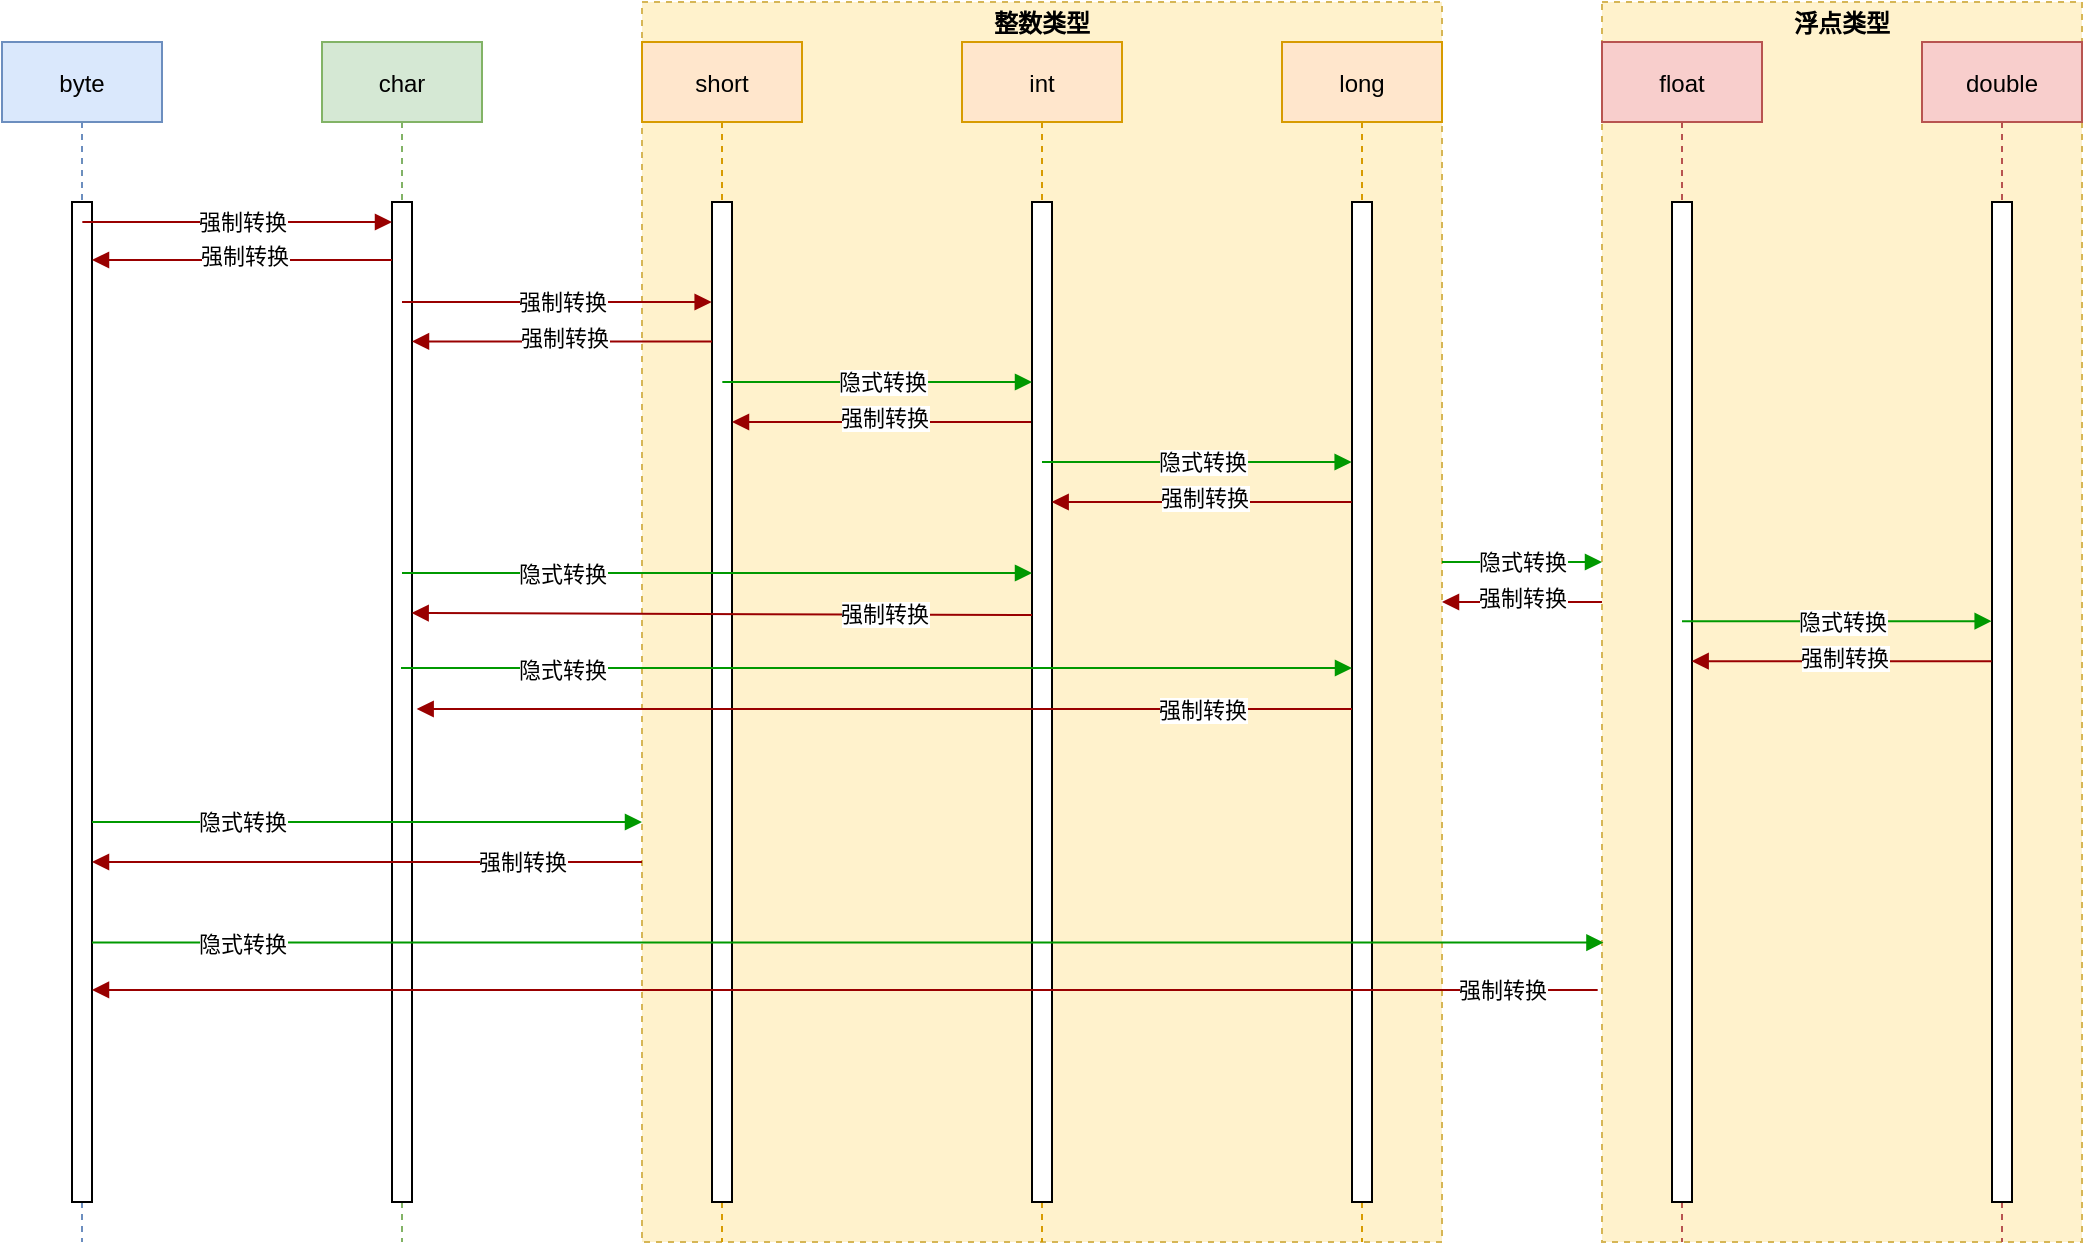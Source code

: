 <mxfile version="15.4.0" type="device"><diagram id="kgpKYQtTHZ0yAKxKKP6v" name="Page-1"><mxGraphModel dx="1278" dy="948" grid="1" gridSize="10" guides="1" tooltips="1" connect="1" arrows="1" fold="1" page="1" pageScale="1" pageWidth="1100" pageHeight="850" math="0" shadow="0"><root><mxCell id="0"/><mxCell id="1" parent="0"/><mxCell id="UOD1jRXr5_Nrvx7WSbzU-52" value="浮点类型" style="rounded=0;whiteSpace=wrap;html=1;fillColor=#fff2cc;dashed=1;strokeColor=#d6b656;fontStyle=1;labelPosition=center;verticalLabelPosition=top;align=center;verticalAlign=bottom;spacingBottom=-20;" vertex="1" parent="1"><mxGeometry x="840" y="60" width="240" height="620" as="geometry"/></mxCell><mxCell id="UOD1jRXr5_Nrvx7WSbzU-47" value="整数类型" style="rounded=0;whiteSpace=wrap;html=1;fillColor=#fff2cc;dashed=1;strokeColor=#d6b656;fontStyle=1;labelPosition=center;verticalLabelPosition=top;align=center;verticalAlign=bottom;spacingBottom=-20;" vertex="1" parent="1"><mxGeometry x="360" y="60" width="400" height="620" as="geometry"/></mxCell><mxCell id="UOD1jRXr5_Nrvx7WSbzU-1" value="byte" style="shape=umlLifeline;perimeter=lifelinePerimeter;container=1;collapsible=0;recursiveResize=0;rounded=0;shadow=0;strokeWidth=1;fillColor=#dae8fc;strokeColor=#6c8ebf;" vertex="1" parent="1"><mxGeometry x="40" y="80" width="80" height="600" as="geometry"/></mxCell><mxCell id="UOD1jRXr5_Nrvx7WSbzU-2" value="" style="points=[];perimeter=orthogonalPerimeter;rounded=0;shadow=0;strokeWidth=1;" vertex="1" parent="UOD1jRXr5_Nrvx7WSbzU-1"><mxGeometry x="35" y="80" width="10" height="500" as="geometry"/></mxCell><mxCell id="UOD1jRXr5_Nrvx7WSbzU-3" value="char" style="shape=umlLifeline;perimeter=lifelinePerimeter;container=1;collapsible=0;recursiveResize=0;rounded=0;shadow=0;strokeWidth=1;fillColor=#d5e8d4;strokeColor=#82b366;" vertex="1" parent="1"><mxGeometry x="200" y="80" width="80" height="600" as="geometry"/></mxCell><mxCell id="UOD1jRXr5_Nrvx7WSbzU-4" value="" style="points=[];perimeter=orthogonalPerimeter;rounded=0;shadow=0;strokeWidth=1;" vertex="1" parent="UOD1jRXr5_Nrvx7WSbzU-3"><mxGeometry x="35" y="80" width="10" height="500" as="geometry"/></mxCell><mxCell id="UOD1jRXr5_Nrvx7WSbzU-50" value="" style="verticalAlign=bottom;endArrow=block;shadow=0;strokeWidth=1;strokeColor=#009900;entryX=-0.002;entryY=0.419;entryDx=0;entryDy=0;entryPerimeter=0;" edge="1" parent="UOD1jRXr5_Nrvx7WSbzU-3" source="UOD1jRXr5_Nrvx7WSbzU-2"><mxGeometry relative="1" as="geometry"><mxPoint x="-114.2" y="390" as="sourcePoint"/><mxPoint x="160.0" y="390" as="targetPoint"/></mxGeometry></mxCell><mxCell id="UOD1jRXr5_Nrvx7WSbzU-51" value="隐式转换" style="edgeLabel;html=1;align=center;verticalAlign=middle;resizable=0;points=[];" vertex="1" connectable="0" parent="UOD1jRXr5_Nrvx7WSbzU-50"><mxGeometry x="0.326" y="-1" relative="1" as="geometry"><mxPoint x="-108" y="-1" as="offset"/></mxGeometry></mxCell><mxCell id="UOD1jRXr5_Nrvx7WSbzU-6" value="" style="verticalAlign=bottom;endArrow=block;shadow=0;strokeWidth=1;strokeColor=#990000;" edge="1" parent="1"><mxGeometry relative="1" as="geometry"><mxPoint x="80.167" y="170" as="sourcePoint"/><mxPoint x="235" y="170" as="targetPoint"/></mxGeometry></mxCell><mxCell id="UOD1jRXr5_Nrvx7WSbzU-18" value="强制转换" style="edgeLabel;html=1;align=center;verticalAlign=middle;resizable=0;points=[];" vertex="1" connectable="0" parent="UOD1jRXr5_Nrvx7WSbzU-6"><mxGeometry x="0.326" y="-1" relative="1" as="geometry"><mxPoint x="-23" y="-1" as="offset"/></mxGeometry></mxCell><mxCell id="UOD1jRXr5_Nrvx7WSbzU-7" value="short" style="shape=umlLifeline;perimeter=lifelinePerimeter;container=1;collapsible=0;recursiveResize=0;rounded=0;shadow=0;strokeWidth=1;fillColor=#ffe6cc;strokeColor=#d79b00;" vertex="1" parent="1"><mxGeometry x="360" y="80" width="80" height="600" as="geometry"/></mxCell><mxCell id="UOD1jRXr5_Nrvx7WSbzU-8" value="" style="points=[];perimeter=orthogonalPerimeter;rounded=0;shadow=0;strokeWidth=1;" vertex="1" parent="UOD1jRXr5_Nrvx7WSbzU-7"><mxGeometry x="35" y="80" width="10" height="500" as="geometry"/></mxCell><mxCell id="UOD1jRXr5_Nrvx7WSbzU-29" value="" style="verticalAlign=bottom;endArrow=block;shadow=0;strokeWidth=1;strokeColor=#990000;" edge="1" parent="UOD1jRXr5_Nrvx7WSbzU-7"><mxGeometry relative="1" as="geometry"><mxPoint x="35" y="149.71" as="sourcePoint"/><mxPoint x="-115" y="149.71" as="targetPoint"/></mxGeometry></mxCell><mxCell id="UOD1jRXr5_Nrvx7WSbzU-30" value="强制转换" style="edgeLabel;html=1;align=center;verticalAlign=middle;resizable=0;points=[];" vertex="1" connectable="0" parent="UOD1jRXr5_Nrvx7WSbzU-29"><mxGeometry x="0.326" y="-1" relative="1" as="geometry"><mxPoint x="25" y="-1" as="offset"/></mxGeometry></mxCell><mxCell id="UOD1jRXr5_Nrvx7WSbzU-33" value="" style="verticalAlign=bottom;endArrow=block;shadow=0;strokeWidth=1;strokeColor=#990000;" edge="1" parent="UOD1jRXr5_Nrvx7WSbzU-7"><mxGeometry relative="1" as="geometry"><mxPoint x="195" y="190.0" as="sourcePoint"/><mxPoint x="45" y="190.0" as="targetPoint"/></mxGeometry></mxCell><mxCell id="UOD1jRXr5_Nrvx7WSbzU-34" value="强制转换" style="edgeLabel;html=1;align=center;verticalAlign=middle;resizable=0;points=[];" vertex="1" connectable="0" parent="UOD1jRXr5_Nrvx7WSbzU-33"><mxGeometry x="0.326" y="-1" relative="1" as="geometry"><mxPoint x="25" y="-1" as="offset"/></mxGeometry></mxCell><mxCell id="UOD1jRXr5_Nrvx7WSbzU-9" value="int" style="shape=umlLifeline;perimeter=lifelinePerimeter;container=1;collapsible=0;recursiveResize=0;rounded=0;shadow=0;strokeWidth=1;fillColor=#ffe6cc;strokeColor=#d79b00;" vertex="1" parent="1"><mxGeometry x="520" y="80" width="80" height="600" as="geometry"/></mxCell><mxCell id="UOD1jRXr5_Nrvx7WSbzU-10" value="" style="points=[];perimeter=orthogonalPerimeter;rounded=0;shadow=0;strokeWidth=1;" vertex="1" parent="UOD1jRXr5_Nrvx7WSbzU-9"><mxGeometry x="35" y="80" width="10" height="500" as="geometry"/></mxCell><mxCell id="UOD1jRXr5_Nrvx7WSbzU-31" value="" style="verticalAlign=bottom;endArrow=block;shadow=0;strokeWidth=1;strokeColor=#009900;" edge="1" parent="UOD1jRXr5_Nrvx7WSbzU-9"><mxGeometry relative="1" as="geometry"><mxPoint x="-119.833" y="170" as="sourcePoint"/><mxPoint x="35.0" y="170" as="targetPoint"/></mxGeometry></mxCell><mxCell id="UOD1jRXr5_Nrvx7WSbzU-32" value="隐式转换" style="edgeLabel;html=1;align=center;verticalAlign=middle;resizable=0;points=[];labelBackgroundColor=default;" vertex="1" connectable="0" parent="UOD1jRXr5_Nrvx7WSbzU-31"><mxGeometry x="0.326" y="-1" relative="1" as="geometry"><mxPoint x="-23" y="-1" as="offset"/></mxGeometry></mxCell><mxCell id="UOD1jRXr5_Nrvx7WSbzU-11" value="long" style="shape=umlLifeline;perimeter=lifelinePerimeter;container=1;collapsible=0;recursiveResize=0;rounded=0;shadow=0;strokeWidth=1;fillColor=#ffe6cc;strokeColor=#d79b00;" vertex="1" parent="1"><mxGeometry x="680" y="80" width="80" height="600" as="geometry"/></mxCell><mxCell id="UOD1jRXr5_Nrvx7WSbzU-12" value="" style="points=[];perimeter=orthogonalPerimeter;rounded=0;shadow=0;strokeWidth=1;" vertex="1" parent="UOD1jRXr5_Nrvx7WSbzU-11"><mxGeometry x="35" y="80" width="10" height="500" as="geometry"/></mxCell><mxCell id="UOD1jRXr5_Nrvx7WSbzU-13" value="float" style="shape=umlLifeline;perimeter=lifelinePerimeter;container=1;collapsible=0;recursiveResize=0;rounded=0;shadow=0;strokeWidth=1;fillColor=#f8cecc;strokeColor=#b85450;" vertex="1" parent="1"><mxGeometry x="840" y="80" width="80" height="600" as="geometry"/></mxCell><mxCell id="UOD1jRXr5_Nrvx7WSbzU-14" value="" style="points=[];perimeter=orthogonalPerimeter;rounded=0;shadow=0;strokeWidth=1;" vertex="1" parent="UOD1jRXr5_Nrvx7WSbzU-13"><mxGeometry x="35" y="80" width="10" height="500" as="geometry"/></mxCell><mxCell id="UOD1jRXr5_Nrvx7WSbzU-15" value="double" style="shape=umlLifeline;perimeter=lifelinePerimeter;container=1;collapsible=0;recursiveResize=0;rounded=0;shadow=0;strokeWidth=1;fillColor=#f8cecc;strokeColor=#b85450;" vertex="1" parent="1"><mxGeometry x="1000" y="80" width="80" height="600" as="geometry"/></mxCell><mxCell id="UOD1jRXr5_Nrvx7WSbzU-16" value="" style="points=[];perimeter=orthogonalPerimeter;rounded=0;shadow=0;strokeWidth=1;" vertex="1" parent="UOD1jRXr5_Nrvx7WSbzU-15"><mxGeometry x="35" y="80" width="10" height="500" as="geometry"/></mxCell><mxCell id="UOD1jRXr5_Nrvx7WSbzU-25" value="" style="verticalAlign=bottom;endArrow=block;shadow=0;strokeWidth=1;strokeColor=#990000;" edge="1" parent="1"><mxGeometry relative="1" as="geometry"><mxPoint x="235" y="189" as="sourcePoint"/><mxPoint x="85" y="189" as="targetPoint"/></mxGeometry></mxCell><mxCell id="UOD1jRXr5_Nrvx7WSbzU-26" value="强制转换" style="edgeLabel;html=1;align=center;verticalAlign=middle;resizable=0;points=[];" vertex="1" connectable="0" parent="UOD1jRXr5_Nrvx7WSbzU-25"><mxGeometry x="0.326" y="-1" relative="1" as="geometry"><mxPoint x="25" y="-1" as="offset"/></mxGeometry></mxCell><mxCell id="UOD1jRXr5_Nrvx7WSbzU-27" value="" style="verticalAlign=bottom;endArrow=block;shadow=0;strokeWidth=1;strokeColor=#990000;" edge="1" parent="1"><mxGeometry relative="1" as="geometry"><mxPoint x="239.997" y="210" as="sourcePoint"/><mxPoint x="394.83" y="210" as="targetPoint"/></mxGeometry></mxCell><mxCell id="UOD1jRXr5_Nrvx7WSbzU-28" value="强制转换" style="edgeLabel;html=1;align=center;verticalAlign=middle;resizable=0;points=[];" vertex="1" connectable="0" parent="UOD1jRXr5_Nrvx7WSbzU-27"><mxGeometry x="0.326" y="-1" relative="1" as="geometry"><mxPoint x="-23" y="-1" as="offset"/></mxGeometry></mxCell><mxCell id="UOD1jRXr5_Nrvx7WSbzU-35" value="" style="verticalAlign=bottom;endArrow=block;shadow=0;strokeWidth=1;strokeColor=#990000;" edge="1" parent="1"><mxGeometry relative="1" as="geometry"><mxPoint x="714.83" y="310" as="sourcePoint"/><mxPoint x="564.83" y="310" as="targetPoint"/></mxGeometry></mxCell><mxCell id="UOD1jRXr5_Nrvx7WSbzU-36" value="强制转换" style="edgeLabel;html=1;align=center;verticalAlign=middle;resizable=0;points=[];" vertex="1" connectable="0" parent="UOD1jRXr5_Nrvx7WSbzU-35"><mxGeometry x="0.326" y="-1" relative="1" as="geometry"><mxPoint x="25" y="-1" as="offset"/></mxGeometry></mxCell><mxCell id="UOD1jRXr5_Nrvx7WSbzU-37" value="" style="verticalAlign=bottom;endArrow=block;shadow=0;strokeWidth=1;strokeColor=#009900;" edge="1" parent="1"><mxGeometry relative="1" as="geometry"><mxPoint x="559.997" y="290" as="sourcePoint"/><mxPoint x="714.83" y="290" as="targetPoint"/></mxGeometry></mxCell><mxCell id="UOD1jRXr5_Nrvx7WSbzU-38" value="隐式转换" style="edgeLabel;html=1;align=center;verticalAlign=middle;resizable=0;points=[];" vertex="1" connectable="0" parent="UOD1jRXr5_Nrvx7WSbzU-37"><mxGeometry x="0.326" y="-1" relative="1" as="geometry"><mxPoint x="-23" y="-1" as="offset"/></mxGeometry></mxCell><mxCell id="UOD1jRXr5_Nrvx7WSbzU-43" value="" style="verticalAlign=bottom;endArrow=block;shadow=0;strokeWidth=1;strokeColor=#990000;" edge="1" parent="1"><mxGeometry relative="1" as="geometry"><mxPoint x="1034.83" y="389.58" as="sourcePoint"/><mxPoint x="884.83" y="389.58" as="targetPoint"/></mxGeometry></mxCell><mxCell id="UOD1jRXr5_Nrvx7WSbzU-44" value="强制转换" style="edgeLabel;html=1;align=center;verticalAlign=middle;resizable=0;points=[];" vertex="1" connectable="0" parent="UOD1jRXr5_Nrvx7WSbzU-43"><mxGeometry x="0.326" y="-1" relative="1" as="geometry"><mxPoint x="25" y="-1" as="offset"/></mxGeometry></mxCell><mxCell id="UOD1jRXr5_Nrvx7WSbzU-45" value="" style="verticalAlign=bottom;endArrow=block;shadow=0;strokeWidth=1;strokeColor=#009900;" edge="1" parent="1"><mxGeometry relative="1" as="geometry"><mxPoint x="879.997" y="369.58" as="sourcePoint"/><mxPoint x="1034.83" y="369.58" as="targetPoint"/></mxGeometry></mxCell><mxCell id="UOD1jRXr5_Nrvx7WSbzU-46" value="隐式转换" style="edgeLabel;html=1;align=center;verticalAlign=middle;resizable=0;points=[];" vertex="1" connectable="0" parent="UOD1jRXr5_Nrvx7WSbzU-45"><mxGeometry x="0.326" y="-1" relative="1" as="geometry"><mxPoint x="-23" y="-1" as="offset"/></mxGeometry></mxCell><mxCell id="UOD1jRXr5_Nrvx7WSbzU-48" value="" style="verticalAlign=bottom;endArrow=block;shadow=0;strokeWidth=1;strokeColor=#990000;exitX=0;exitY=0.435;exitDx=0;exitDy=0;exitPerimeter=0;" edge="1" parent="1"><mxGeometry relative="1" as="geometry"><mxPoint x="360" y="490.0" as="sourcePoint"/><mxPoint x="85" y="490" as="targetPoint"/></mxGeometry></mxCell><mxCell id="UOD1jRXr5_Nrvx7WSbzU-49" value="强制转换" style="edgeLabel;html=1;align=center;verticalAlign=middle;resizable=0;points=[];" vertex="1" connectable="0" parent="UOD1jRXr5_Nrvx7WSbzU-48"><mxGeometry x="0.326" y="-1" relative="1" as="geometry"><mxPoint x="122" y="1" as="offset"/></mxGeometry></mxCell><mxCell id="UOD1jRXr5_Nrvx7WSbzU-53" value="" style="verticalAlign=bottom;endArrow=block;shadow=0;strokeWidth=1;strokeColor=#990000;" edge="1" parent="1"><mxGeometry relative="1" as="geometry"><mxPoint x="840" y="360" as="sourcePoint"/><mxPoint x="760.0" y="360.0" as="targetPoint"/></mxGeometry></mxCell><mxCell id="UOD1jRXr5_Nrvx7WSbzU-54" value="强制转换" style="edgeLabel;html=1;align=center;verticalAlign=middle;resizable=0;points=[];" vertex="1" connectable="0" parent="UOD1jRXr5_Nrvx7WSbzU-53"><mxGeometry x="0.326" y="-1" relative="1" as="geometry"><mxPoint x="13" y="-1" as="offset"/></mxGeometry></mxCell><mxCell id="UOD1jRXr5_Nrvx7WSbzU-55" value="" style="verticalAlign=bottom;endArrow=block;shadow=0;strokeWidth=1;strokeColor=#009900;" edge="1" parent="1"><mxGeometry relative="1" as="geometry"><mxPoint x="759.997" y="340.0" as="sourcePoint"/><mxPoint x="840" y="340" as="targetPoint"/></mxGeometry></mxCell><mxCell id="UOD1jRXr5_Nrvx7WSbzU-56" value="隐式转换" style="edgeLabel;html=1;align=center;verticalAlign=middle;resizable=0;points=[];" vertex="1" connectable="0" parent="UOD1jRXr5_Nrvx7WSbzU-55"><mxGeometry x="0.326" y="-1" relative="1" as="geometry"><mxPoint x="-13" y="-1" as="offset"/></mxGeometry></mxCell><mxCell id="UOD1jRXr5_Nrvx7WSbzU-61" value="" style="verticalAlign=bottom;endArrow=block;shadow=0;strokeWidth=1;strokeColor=#990000;exitX=0;exitY=0.382;exitDx=0;exitDy=0;exitPerimeter=0;" edge="1" parent="1"><mxGeometry relative="1" as="geometry"><mxPoint x="555" y="366.5" as="sourcePoint"/><mxPoint x="244.83" y="365.5" as="targetPoint"/></mxGeometry></mxCell><mxCell id="UOD1jRXr5_Nrvx7WSbzU-62" value="强制转换" style="edgeLabel;html=1;align=center;verticalAlign=middle;resizable=0;points=[];" vertex="1" connectable="0" parent="UOD1jRXr5_Nrvx7WSbzU-61"><mxGeometry x="0.326" y="-1" relative="1" as="geometry"><mxPoint x="131" y="1" as="offset"/></mxGeometry></mxCell><mxCell id="UOD1jRXr5_Nrvx7WSbzU-63" value="" style="verticalAlign=bottom;endArrow=block;shadow=0;strokeWidth=1;strokeColor=#009900;" edge="1" parent="1"><mxGeometry relative="1" as="geometry"><mxPoint x="239.997" y="345.5" as="sourcePoint"/><mxPoint x="555" y="345.5" as="targetPoint"/></mxGeometry></mxCell><mxCell id="UOD1jRXr5_Nrvx7WSbzU-64" value="隐式转换" style="edgeLabel;html=1;align=center;verticalAlign=middle;resizable=0;points=[];" vertex="1" connectable="0" parent="UOD1jRXr5_Nrvx7WSbzU-63"><mxGeometry x="0.326" y="-1" relative="1" as="geometry"><mxPoint x="-129" y="-1" as="offset"/></mxGeometry></mxCell><mxCell id="UOD1jRXr5_Nrvx7WSbzU-69" value="" style="verticalAlign=bottom;endArrow=block;shadow=0;strokeWidth=1;strokeColor=#990000;" edge="1" parent="1"><mxGeometry relative="1" as="geometry"><mxPoint x="715" y="413.5" as="sourcePoint"/><mxPoint x="247.33" y="413.5" as="targetPoint"/></mxGeometry></mxCell><mxCell id="UOD1jRXr5_Nrvx7WSbzU-70" value="强制转换" style="edgeLabel;html=1;align=center;verticalAlign=middle;resizable=0;points=[];" vertex="1" connectable="0" parent="UOD1jRXr5_Nrvx7WSbzU-69"><mxGeometry x="0.326" y="-1" relative="1" as="geometry"><mxPoint x="235" y="1" as="offset"/></mxGeometry></mxCell><mxCell id="UOD1jRXr5_Nrvx7WSbzU-71" value="" style="verticalAlign=bottom;endArrow=block;shadow=0;strokeWidth=1;strokeColor=#009900;entryX=0;entryY=0.439;entryDx=0;entryDy=0;entryPerimeter=0;" edge="1" parent="1"><mxGeometry relative="1" as="geometry"><mxPoint x="239.5" y="393" as="sourcePoint"/><mxPoint x="715" y="393" as="targetPoint"/></mxGeometry></mxCell><mxCell id="UOD1jRXr5_Nrvx7WSbzU-72" value="隐式转换" style="edgeLabel;html=1;align=center;verticalAlign=middle;resizable=0;points=[];" vertex="1" connectable="0" parent="UOD1jRXr5_Nrvx7WSbzU-71"><mxGeometry x="0.326" y="-1" relative="1" as="geometry"><mxPoint x="-235" as="offset"/></mxGeometry></mxCell><mxCell id="UOD1jRXr5_Nrvx7WSbzU-57" value="" style="verticalAlign=bottom;endArrow=block;shadow=0;strokeWidth=1;strokeColor=#009900;entryX=0.003;entryY=0.794;entryDx=0;entryDy=0;entryPerimeter=0;" edge="1" parent="1"><mxGeometry relative="1" as="geometry"><mxPoint x="85" y="530.28" as="sourcePoint"/><mxPoint x="840.72" y="530.28" as="targetPoint"/></mxGeometry></mxCell><mxCell id="UOD1jRXr5_Nrvx7WSbzU-58" value="隐式转换" style="edgeLabel;html=1;align=center;verticalAlign=middle;resizable=0;points=[];" vertex="1" connectable="0" parent="UOD1jRXr5_Nrvx7WSbzU-57"><mxGeometry x="0.326" y="-1" relative="1" as="geometry"><mxPoint x="-426" y="-1" as="offset"/></mxGeometry></mxCell><mxCell id="UOD1jRXr5_Nrvx7WSbzU-59" value="" style="verticalAlign=bottom;endArrow=block;shadow=0;strokeWidth=1;strokeColor=#990000;exitX=-0.009;exitY=0.808;exitDx=0;exitDy=0;exitPerimeter=0;" edge="1" parent="1"><mxGeometry relative="1" as="geometry"><mxPoint x="837.84" y="553.96" as="sourcePoint"/><mxPoint x="85" y="553.96" as="targetPoint"/></mxGeometry></mxCell><mxCell id="UOD1jRXr5_Nrvx7WSbzU-60" value="强制转换" style="edgeLabel;html=1;align=center;verticalAlign=middle;resizable=0;points=[];" vertex="1" connectable="0" parent="UOD1jRXr5_Nrvx7WSbzU-59"><mxGeometry x="0.326" y="-1" relative="1" as="geometry"><mxPoint x="451" y="1" as="offset"/></mxGeometry></mxCell></root></mxGraphModel></diagram></mxfile>